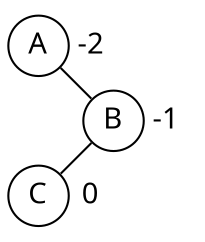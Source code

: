 graph G {
    layout=neato;
    node[shape=circle, fixedsize=true, width=0.40, fontname="sans"];

    A       [pos=" 0.00, 1.00!"];
    A_label [pos=" 0.35, 1.00!", shape=plaintext, label="-2"];

    B       [pos=" 0.50, 0.50!"];
    B_label [pos=" 0.85, 0.50!", shape=plaintext, label="-1"];

    C       [pos=" 0.00, 0.00!"];
    C_label [pos=" 0.35, 0.00!", shape=plaintext, label="0"];

    A -- B -- C;
}
